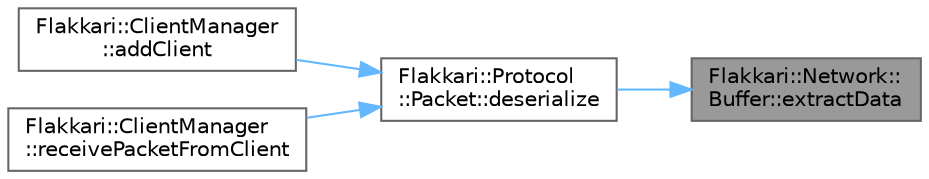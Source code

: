 digraph "Flakkari::Network::Buffer::extractData"
{
 // LATEX_PDF_SIZE
  bgcolor="transparent";
  edge [fontname=Helvetica,fontsize=10,labelfontname=Helvetica,labelfontsize=10];
  node [fontname=Helvetica,fontsize=10,shape=box,height=0.2,width=0.4];
  rankdir="RL";
  Node1 [id="Node000001",label="Flakkari::Network::\lBuffer::extractData",height=0.2,width=0.4,color="gray40", fillcolor="grey60", style="filled", fontcolor="black",tooltip="Get the data of the buffer."];
  Node1 -> Node2 [id="edge1_Node000001_Node000002",dir="back",color="steelblue1",style="solid",tooltip=" "];
  Node2 [id="Node000002",label="Flakkari::Protocol\l::Packet::deserialize",height=0.2,width=0.4,color="grey40", fillcolor="white", style="filled",URL="$db/d59/structFlakkari_1_1Protocol_1_1Packet.html#a14c7a93d5175df091256374f407ad186",tooltip="Deserialize the buffer into a packet."];
  Node2 -> Node3 [id="edge2_Node000002_Node000003",dir="back",color="steelblue1",style="solid",tooltip=" "];
  Node3 [id="Node000003",label="Flakkari::ClientManager\l::addClient",height=0.2,width=0.4,color="grey40", fillcolor="white", style="filled",URL="$d5/da5/classFlakkari_1_1ClientManager.html#adb7842df0768fcab21fb46b1b2a60b75",tooltip="Add a client to the client manager or update the last activity of the client."];
  Node2 -> Node4 [id="edge3_Node000002_Node000004",dir="back",color="steelblue1",style="solid",tooltip=" "];
  Node4 [id="Node000004",label="Flakkari::ClientManager\l::receivePacketFromClient",height=0.2,width=0.4,color="grey40", fillcolor="white", style="filled",URL="$d5/da5/classFlakkari_1_1ClientManager.html#af76b97015c7f14ada28d68086de2dae5",tooltip="Receive a packet from a client."];
}
